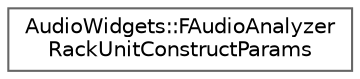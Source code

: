 digraph "Graphical Class Hierarchy"
{
 // INTERACTIVE_SVG=YES
 // LATEX_PDF_SIZE
  bgcolor="transparent";
  edge [fontname=Helvetica,fontsize=10,labelfontname=Helvetica,labelfontsize=10];
  node [fontname=Helvetica,fontsize=10,shape=box,height=0.2,width=0.4];
  rankdir="LR";
  Node0 [id="Node000000",label="AudioWidgets::FAudioAnalyzer\lRackUnitConstructParams",height=0.2,width=0.4,color="grey40", fillcolor="white", style="filled",URL="$dc/ded/structAudioWidgets_1_1FAudioAnalyzerRackUnitConstructParams.html",tooltip="Parameters for the FOnMakeAudioAnalyzerRackUnit delegate."];
}
